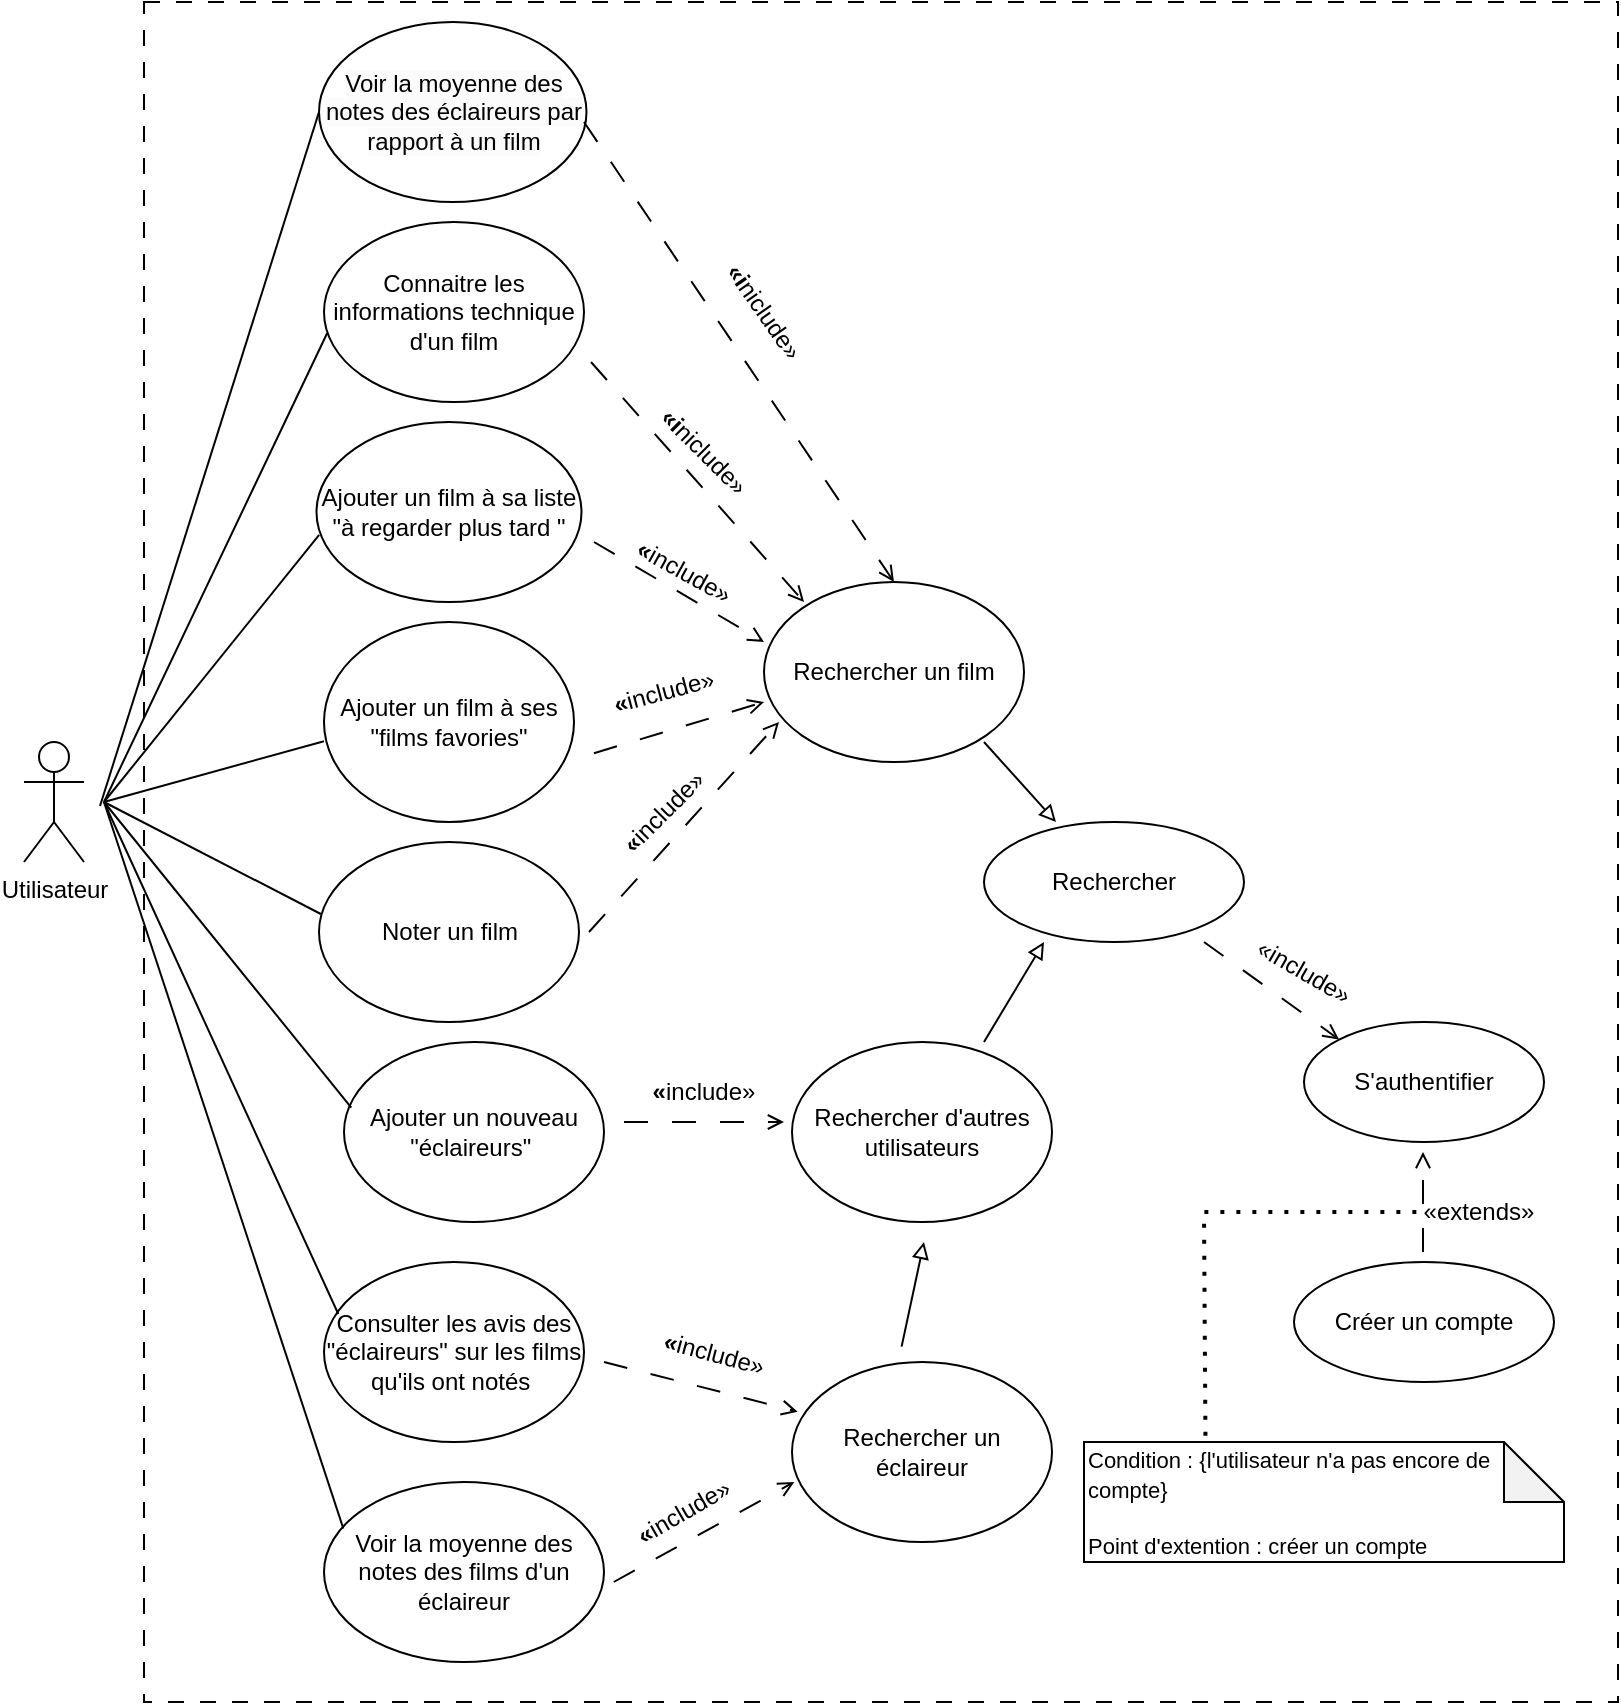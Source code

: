 <mxfile version="24.7.17">
  <diagram name="Page-1" id="VrH6cMHvCVDEhrqtHkwV">
    <mxGraphModel dx="993" dy="1644" grid="1" gridSize="10" guides="1" tooltips="1" connect="1" arrows="1" fold="1" page="1" pageScale="1" pageWidth="827" pageHeight="1169" math="0" shadow="0">
      <root>
        <mxCell id="0" />
        <mxCell id="1" parent="0" />
        <mxCell id="nn7kCt6rPqkaCFHMMwmE-2" value="" style="rounded=0;whiteSpace=wrap;html=1;dashed=1;dashPattern=8 8;" parent="1" vertex="1">
          <mxGeometry x="90" y="-170" width="737" height="850" as="geometry" />
        </mxCell>
        <mxCell id="nn7kCt6rPqkaCFHMMwmE-3" value="Connaitre les informations technique d&#39;un film" style="ellipse;whiteSpace=wrap;html=1;" parent="1" vertex="1">
          <mxGeometry x="180" y="-60" width="130" height="90" as="geometry" />
        </mxCell>
        <mxCell id="nn7kCt6rPqkaCFHMMwmE-4" value="Noter un film" style="ellipse;whiteSpace=wrap;html=1;" parent="1" vertex="1">
          <mxGeometry x="177.5" y="250" width="130" height="90" as="geometry" />
        </mxCell>
        <mxCell id="nn7kCt6rPqkaCFHMMwmE-5" value="Consulter les avis des &quot;éclaireurs&quot; sur les films qu&#39;ils ont notés&amp;nbsp;" style="ellipse;whiteSpace=wrap;html=1;" parent="1" vertex="1">
          <mxGeometry x="180" y="460" width="130" height="90" as="geometry" />
        </mxCell>
        <mxCell id="nn7kCt6rPqkaCFHMMwmE-6" value="Rechercher un film" style="ellipse;whiteSpace=wrap;html=1;" parent="1" vertex="1">
          <mxGeometry x="400" y="120" width="130" height="90" as="geometry" />
        </mxCell>
        <mxCell id="nn7kCt6rPqkaCFHMMwmE-10" value="S&#39;authentifier" style="ellipse;whiteSpace=wrap;html=1;" parent="1" vertex="1">
          <mxGeometry x="670" y="340" width="120" height="60" as="geometry" />
        </mxCell>
        <mxCell id="nn7kCt6rPqkaCFHMMwmE-12" value="Ajouter un nouveau &quot;éclaireurs&quot;&amp;nbsp;" style="ellipse;whiteSpace=wrap;html=1;" parent="1" vertex="1">
          <mxGeometry x="190" y="350" width="130" height="90" as="geometry" />
        </mxCell>
        <mxCell id="Fjddjj9d4KbrgobwnhHL-3" value="Voir la moyenne des notes des films d&#39;un éclaireur" style="ellipse;whiteSpace=wrap;html=1;" parent="1" vertex="1">
          <mxGeometry x="180" y="570" width="140" height="90" as="geometry" />
        </mxCell>
        <mxCell id="Fjddjj9d4KbrgobwnhHL-10" value="Ajouter un film à ses &quot;films favories&quot;" style="ellipse;whiteSpace=wrap;html=1;" parent="1" vertex="1">
          <mxGeometry x="180" y="140" width="125" height="100" as="geometry" />
        </mxCell>
        <mxCell id="Fjddjj9d4KbrgobwnhHL-14" value="Rechercher d&#39;autres utilisateurs" style="ellipse;whiteSpace=wrap;html=1;" parent="1" vertex="1">
          <mxGeometry x="414" y="350" width="130" height="90" as="geometry" />
        </mxCell>
        <mxCell id="Fjddjj9d4KbrgobwnhHL-20" value="Ajouter un film à sa liste &quot;à regarder plus tard &quot;" style="ellipse;whiteSpace=wrap;html=1;" parent="1" vertex="1">
          <mxGeometry x="176.25" y="40" width="132.5" height="90" as="geometry" />
        </mxCell>
        <mxCell id="i5Tq3qHVIuuWYWNGPW3--8" value="" style="endArrow=open;html=1;rounded=0;dashed=1;dashPattern=12 12;endFill=0;" parent="1" edge="1">
          <mxGeometry width="50" height="50" relative="1" as="geometry">
            <mxPoint x="315" y="100" as="sourcePoint" />
            <mxPoint x="400" y="150" as="targetPoint" />
          </mxGeometry>
        </mxCell>
        <mxCell id="i5Tq3qHVIuuWYWNGPW3--11" value="" style="endArrow=open;html=1;rounded=0;dashed=1;dashPattern=12 12;endFill=0;" parent="1" edge="1">
          <mxGeometry width="50" height="50" relative="1" as="geometry">
            <mxPoint x="313.5" y="10.01" as="sourcePoint" />
            <mxPoint x="420" y="130" as="targetPoint" />
          </mxGeometry>
        </mxCell>
        <mxCell id="i5Tq3qHVIuuWYWNGPW3--12" value="&lt;strong&gt;«i&lt;/strong&gt;niclude»" style="text;html=1;align=center;verticalAlign=middle;whiteSpace=wrap;rounded=0;rotation=45;" parent="1" vertex="1">
          <mxGeometry x="340" y="40" width="60" height="30" as="geometry" />
        </mxCell>
        <mxCell id="i5Tq3qHVIuuWYWNGPW3--14" value="" style="endArrow=open;html=1;rounded=0;dashed=1;dashPattern=12 12;endFill=0;" parent="1" edge="1">
          <mxGeometry width="50" height="50" relative="1" as="geometry">
            <mxPoint x="314.96" y="205.62" as="sourcePoint" />
            <mxPoint x="400" y="180" as="targetPoint" />
          </mxGeometry>
        </mxCell>
        <mxCell id="i5Tq3qHVIuuWYWNGPW3--15" value="&lt;strong&gt;«&lt;/strong&gt;include»" style="text;html=1;align=center;verticalAlign=middle;whiteSpace=wrap;rounded=0;rotation=-15;" parent="1" vertex="1">
          <mxGeometry x="320" y="160" width="60" height="30" as="geometry" />
        </mxCell>
        <mxCell id="i5Tq3qHVIuuWYWNGPW3--18" value="" style="endArrow=open;html=1;rounded=0;dashed=1;dashPattern=12 12;endFill=0;exitX=1;exitY=0.5;exitDx=0;exitDy=0;" parent="1" edge="1">
          <mxGeometry width="50" height="50" relative="1" as="geometry">
            <mxPoint x="312.5" y="295" as="sourcePoint" />
            <mxPoint x="407.5" y="190" as="targetPoint" />
          </mxGeometry>
        </mxCell>
        <mxCell id="i5Tq3qHVIuuWYWNGPW3--22" value="&lt;strong&gt;«&lt;/strong&gt;include»" style="text;html=1;align=center;verticalAlign=middle;whiteSpace=wrap;rounded=0;rotation=-45;" parent="1" vertex="1">
          <mxGeometry x="320" y="220" width="60" height="30" as="geometry" />
        </mxCell>
        <mxCell id="i5Tq3qHVIuuWYWNGPW3--23" value="Rechercher" style="ellipse;whiteSpace=wrap;html=1;" parent="1" vertex="1">
          <mxGeometry x="510" y="240" width="130" height="60" as="geometry" />
        </mxCell>
        <mxCell id="i5Tq3qHVIuuWYWNGPW3--24" value="Rechercher un éclaireur" style="ellipse;whiteSpace=wrap;html=1;" parent="1" vertex="1">
          <mxGeometry x="414" y="510" width="130" height="90" as="geometry" />
        </mxCell>
        <mxCell id="i5Tq3qHVIuuWYWNGPW3--25" value="" style="endArrow=block;html=1;rounded=0;endFill=0;" parent="1" edge="1">
          <mxGeometry width="50" height="50" relative="1" as="geometry">
            <mxPoint x="510" y="200" as="sourcePoint" />
            <mxPoint x="546" y="240" as="targetPoint" />
          </mxGeometry>
        </mxCell>
        <mxCell id="i5Tq3qHVIuuWYWNGPW3--26" value="" style="endArrow=block;html=1;rounded=0;endFill=0;" parent="1" edge="1">
          <mxGeometry width="50" height="50" relative="1" as="geometry">
            <mxPoint x="510" y="350" as="sourcePoint" />
            <mxPoint x="540" y="300" as="targetPoint" />
          </mxGeometry>
        </mxCell>
        <mxCell id="i5Tq3qHVIuuWYWNGPW3--27" value="" style="endArrow=block;html=1;rounded=0;endFill=0;" parent="1" edge="1">
          <mxGeometry width="50" height="50" relative="1" as="geometry">
            <mxPoint x="468.798" y="502.317" as="sourcePoint" />
            <mxPoint x="480" y="450" as="targetPoint" />
          </mxGeometry>
        </mxCell>
        <mxCell id="i5Tq3qHVIuuWYWNGPW3--28" value="" style="endArrow=open;html=1;rounded=0;dashed=1;dashPattern=12 12;endFill=0;" parent="1" edge="1">
          <mxGeometry width="50" height="50" relative="1" as="geometry">
            <mxPoint x="330" y="390" as="sourcePoint" />
            <mxPoint x="410" y="390" as="targetPoint" />
          </mxGeometry>
        </mxCell>
        <mxCell id="i5Tq3qHVIuuWYWNGPW3--31" value="&lt;strong&gt;«&lt;/strong&gt;include»" style="text;html=1;align=center;verticalAlign=middle;whiteSpace=wrap;rounded=0;rotation=0;" parent="1" vertex="1">
          <mxGeometry x="340" y="360" width="60" height="30" as="geometry" />
        </mxCell>
        <mxCell id="i5Tq3qHVIuuWYWNGPW3--32" value="" style="endArrow=open;html=1;rounded=0;dashed=1;dashPattern=12 12;endFill=0;entryX=0.022;entryY=0.276;entryDx=0;entryDy=0;entryPerimeter=0;" parent="1" target="i5Tq3qHVIuuWYWNGPW3--24" edge="1">
          <mxGeometry width="50" height="50" relative="1" as="geometry">
            <mxPoint x="320.0" y="510" as="sourcePoint" />
            <mxPoint x="408.885" y="527.351" as="targetPoint" />
          </mxGeometry>
        </mxCell>
        <mxCell id="i5Tq3qHVIuuWYWNGPW3--33" value="" style="endArrow=open;html=1;rounded=0;dashed=1;dashPattern=12 12;endFill=0;entryX=0;entryY=0.5;entryDx=0;entryDy=0;" parent="1" edge="1">
          <mxGeometry width="50" height="50" relative="1" as="geometry">
            <mxPoint x="324.88" y="620" as="sourcePoint" />
            <mxPoint x="415.13" y="570" as="targetPoint" />
          </mxGeometry>
        </mxCell>
        <mxCell id="i5Tq3qHVIuuWYWNGPW3--34" value="&lt;strong&gt;«&lt;/strong&gt;include»" style="text;html=1;align=center;verticalAlign=middle;whiteSpace=wrap;rounded=0;rotation=15;" parent="1" vertex="1">
          <mxGeometry x="339.83" y="491.29" width="70" height="30" as="geometry" />
        </mxCell>
        <mxCell id="i5Tq3qHVIuuWYWNGPW3--35" value="&lt;strong&gt;«&lt;/strong&gt;include»" style="text;html=1;align=center;verticalAlign=middle;whiteSpace=wrap;rounded=0;rotation=-30;" parent="1" vertex="1">
          <mxGeometry x="330" y="570" width="60" height="30" as="geometry" />
        </mxCell>
        <mxCell id="i5Tq3qHVIuuWYWNGPW3--38" value="&lt;strong&gt;«&lt;/strong&gt;include»" style="text;html=1;align=center;verticalAlign=middle;whiteSpace=wrap;rounded=0;rotation=29;" parent="1" vertex="1">
          <mxGeometry x="330" y="100" width="60" height="30" as="geometry" />
        </mxCell>
        <mxCell id="i5Tq3qHVIuuWYWNGPW3--39" value="" style="endArrow=open;html=1;rounded=0;dashed=1;dashPattern=12 12;endFill=0;entryX=0;entryY=0;entryDx=0;entryDy=0;" parent="1" target="nn7kCt6rPqkaCFHMMwmE-10" edge="1">
          <mxGeometry width="50" height="50" relative="1" as="geometry">
            <mxPoint x="620" y="300" as="sourcePoint" />
            <mxPoint x="670" y="330" as="targetPoint" />
          </mxGeometry>
        </mxCell>
        <mxCell id="i5Tq3qHVIuuWYWNGPW3--40" value="«include»" style="text;html=1;align=center;verticalAlign=middle;whiteSpace=wrap;rounded=0;rotation=30;" parent="1" vertex="1">
          <mxGeometry x="640" y="300" width="60" height="30" as="geometry" />
        </mxCell>
        <mxCell id="i5Tq3qHVIuuWYWNGPW3--41" value="Créer un compte" style="ellipse;whiteSpace=wrap;html=1;" parent="1" vertex="1">
          <mxGeometry x="665" y="460" width="130" height="60" as="geometry" />
        </mxCell>
        <mxCell id="i5Tq3qHVIuuWYWNGPW3--44" value="" style="endArrow=open;html=1;rounded=0;dashed=1;dashPattern=12 12;endFill=0;entryX=0.5;entryY=1;entryDx=0;entryDy=0;" parent="1" edge="1">
          <mxGeometry width="50" height="50" relative="1" as="geometry">
            <mxPoint x="729.5" y="455" as="sourcePoint" />
            <mxPoint x="729.5" y="405" as="targetPoint" />
          </mxGeometry>
        </mxCell>
        <mxCell id="i5Tq3qHVIuuWYWNGPW3--45" value="«extends»" style="text;html=1;align=center;verticalAlign=middle;whiteSpace=wrap;rounded=0;rotation=0;" parent="1" vertex="1">
          <mxGeometry x="720" y="420" width="75" height="30" as="geometry" />
        </mxCell>
        <mxCell id="i5Tq3qHVIuuWYWNGPW3--46" value="&lt;font style=&quot;font-size: 11px;&quot;&gt;Condition : {l&#39;utilisateur n&#39;a pas encore de compte}&lt;/font&gt;&lt;div&gt;&lt;span style=&quot;font-size: 11px;&quot;&gt;&lt;br&gt;&lt;/span&gt;&lt;div style=&quot;font-size: 11px;&quot;&gt;&lt;font style=&quot;font-size: 11px;&quot;&gt;Point d&#39;extention : créer un compte&lt;/font&gt;&lt;/div&gt;&lt;/div&gt;" style="shape=note;whiteSpace=wrap;html=1;backgroundOutline=1;darkOpacity=0.05;align=left;" parent="1" vertex="1">
          <mxGeometry x="560" y="550" width="240" height="60" as="geometry" />
        </mxCell>
        <mxCell id="i5Tq3qHVIuuWYWNGPW3--48" value="" style="endArrow=none;dashed=1;html=1;dashPattern=1 3;strokeWidth=2;rounded=0;exitX=0.253;exitY=-0.053;exitDx=0;exitDy=0;exitPerimeter=0;" parent="1" source="i5Tq3qHVIuuWYWNGPW3--46" edge="1">
          <mxGeometry width="50" height="50" relative="1" as="geometry">
            <mxPoint x="610" y="480" as="sourcePoint" />
            <mxPoint x="730" y="435" as="targetPoint" />
            <Array as="points">
              <mxPoint x="620" y="435" />
            </Array>
          </mxGeometry>
        </mxCell>
        <mxCell id="i5Tq3qHVIuuWYWNGPW3--49" value="Utilisateur" style="shape=umlActor;verticalLabelPosition=bottom;verticalAlign=top;html=1;outlineConnect=0;" parent="1" vertex="1">
          <mxGeometry x="30" y="200" width="30" height="60" as="geometry" />
        </mxCell>
        <mxCell id="i5Tq3qHVIuuWYWNGPW3--50" value="" style="endArrow=none;html=1;rounded=0;entryX=0.012;entryY=0.618;entryDx=0;entryDy=0;entryPerimeter=0;" parent="1" target="nn7kCt6rPqkaCFHMMwmE-3" edge="1">
          <mxGeometry width="50" height="50" relative="1" as="geometry">
            <mxPoint x="70" y="230" as="sourcePoint" />
            <mxPoint x="120" y="150" as="targetPoint" />
          </mxGeometry>
        </mxCell>
        <mxCell id="i5Tq3qHVIuuWYWNGPW3--51" value="" style="endArrow=none;html=1;rounded=0;entryX=0.01;entryY=0.627;entryDx=0;entryDy=0;entryPerimeter=0;" parent="1" target="Fjddjj9d4KbrgobwnhHL-20" edge="1">
          <mxGeometry width="50" height="50" relative="1" as="geometry">
            <mxPoint x="70" y="230" as="sourcePoint" />
            <mxPoint x="192" y="6" as="targetPoint" />
          </mxGeometry>
        </mxCell>
        <mxCell id="i5Tq3qHVIuuWYWNGPW3--52" value="" style="endArrow=none;html=1;rounded=0;entryX=0;entryY=0.596;entryDx=0;entryDy=0;entryPerimeter=0;" parent="1" target="Fjddjj9d4KbrgobwnhHL-10" edge="1">
          <mxGeometry width="50" height="50" relative="1" as="geometry">
            <mxPoint x="70" y="230" as="sourcePoint" />
            <mxPoint x="188" y="106" as="targetPoint" />
          </mxGeometry>
        </mxCell>
        <mxCell id="i5Tq3qHVIuuWYWNGPW3--53" value="" style="endArrow=none;html=1;rounded=0;entryX=0.007;entryY=0.4;entryDx=0;entryDy=0;entryPerimeter=0;" parent="1" target="nn7kCt6rPqkaCFHMMwmE-4" edge="1">
          <mxGeometry width="50" height="50" relative="1" as="geometry">
            <mxPoint x="70" y="230" as="sourcePoint" />
            <mxPoint x="190" y="210" as="targetPoint" />
          </mxGeometry>
        </mxCell>
        <mxCell id="i5Tq3qHVIuuWYWNGPW3--54" value="" style="endArrow=none;html=1;rounded=0;entryX=0.028;entryY=0.364;entryDx=0;entryDy=0;entryPerimeter=0;" parent="1" target="nn7kCt6rPqkaCFHMMwmE-12" edge="1">
          <mxGeometry width="50" height="50" relative="1" as="geometry">
            <mxPoint x="70" y="230" as="sourcePoint" />
            <mxPoint x="188" y="296" as="targetPoint" />
          </mxGeometry>
        </mxCell>
        <mxCell id="i5Tq3qHVIuuWYWNGPW3--55" value="" style="endArrow=none;html=1;rounded=0;entryX=0.055;entryY=0.289;entryDx=0;entryDy=0;entryPerimeter=0;" parent="1" target="nn7kCt6rPqkaCFHMMwmE-5" edge="1">
          <mxGeometry width="50" height="50" relative="1" as="geometry">
            <mxPoint x="70" y="230" as="sourcePoint" />
            <mxPoint x="204" y="393" as="targetPoint" />
          </mxGeometry>
        </mxCell>
        <mxCell id="i5Tq3qHVIuuWYWNGPW3--56" value="" style="endArrow=none;html=1;rounded=0;entryX=0.069;entryY=0.258;entryDx=0;entryDy=0;entryPerimeter=0;" parent="1" target="Fjddjj9d4KbrgobwnhHL-3" edge="1">
          <mxGeometry width="50" height="50" relative="1" as="geometry">
            <mxPoint x="70" y="230" as="sourcePoint" />
            <mxPoint x="180" y="570" as="targetPoint" />
          </mxGeometry>
        </mxCell>
        <mxCell id="bipa8ejaNwWIBM99jewV-3" value="&lt;div&gt;&lt;br&gt;&lt;/div&gt;&lt;span style=&quot;color: rgb(0, 0, 0); font-family: Helvetica; font-size: 12px; font-style: normal; font-variant-ligatures: normal; font-variant-caps: normal; font-weight: 400; letter-spacing: normal; orphans: 2; text-align: center; text-indent: 0px; text-transform: none; widows: 2; word-spacing: 0px; -webkit-text-stroke-width: 0px; white-space: normal; background-color: rgb(251, 251, 251); text-decoration-thickness: initial; text-decoration-style: initial; text-decoration-color: initial; display: inline !important; float: none;&quot;&gt;Voir la moyenne des notes des éclaireurs par rapport à un film&lt;/span&gt;&lt;div&gt;&lt;br/&gt;&lt;/div&gt;" style="ellipse;whiteSpace=wrap;html=1;" parent="1" vertex="1">
          <mxGeometry x="177.5" y="-160" width="133.75" height="90" as="geometry" />
        </mxCell>
        <mxCell id="bipa8ejaNwWIBM99jewV-9" value="" style="endArrow=none;html=1;rounded=0;entryX=0;entryY=0.5;entryDx=0;entryDy=0;" parent="1" target="bipa8ejaNwWIBM99jewV-3" edge="1">
          <mxGeometry width="50" height="50" relative="1" as="geometry">
            <mxPoint x="68" y="232" as="sourcePoint" />
            <mxPoint x="180" y="-2" as="targetPoint" />
          </mxGeometry>
        </mxCell>
        <mxCell id="bipa8ejaNwWIBM99jewV-15" value="" style="endArrow=open;html=1;rounded=0;dashed=1;dashPattern=12 12;endFill=0;entryX=0.5;entryY=0;entryDx=0;entryDy=0;" parent="1" target="nn7kCt6rPqkaCFHMMwmE-6" edge="1">
          <mxGeometry width="50" height="50" relative="1" as="geometry">
            <mxPoint x="310" y="-110" as="sourcePoint" />
            <mxPoint x="417.75" y="9.99" as="targetPoint" />
          </mxGeometry>
        </mxCell>
        <mxCell id="bipa8ejaNwWIBM99jewV-16" value="&lt;strong&gt;«i&lt;/strong&gt;niclude»" style="text;html=1;align=center;verticalAlign=middle;whiteSpace=wrap;rounded=0;rotation=55;" parent="1" vertex="1">
          <mxGeometry x="370" y="-30" width="60" height="30" as="geometry" />
        </mxCell>
      </root>
    </mxGraphModel>
  </diagram>
</mxfile>
